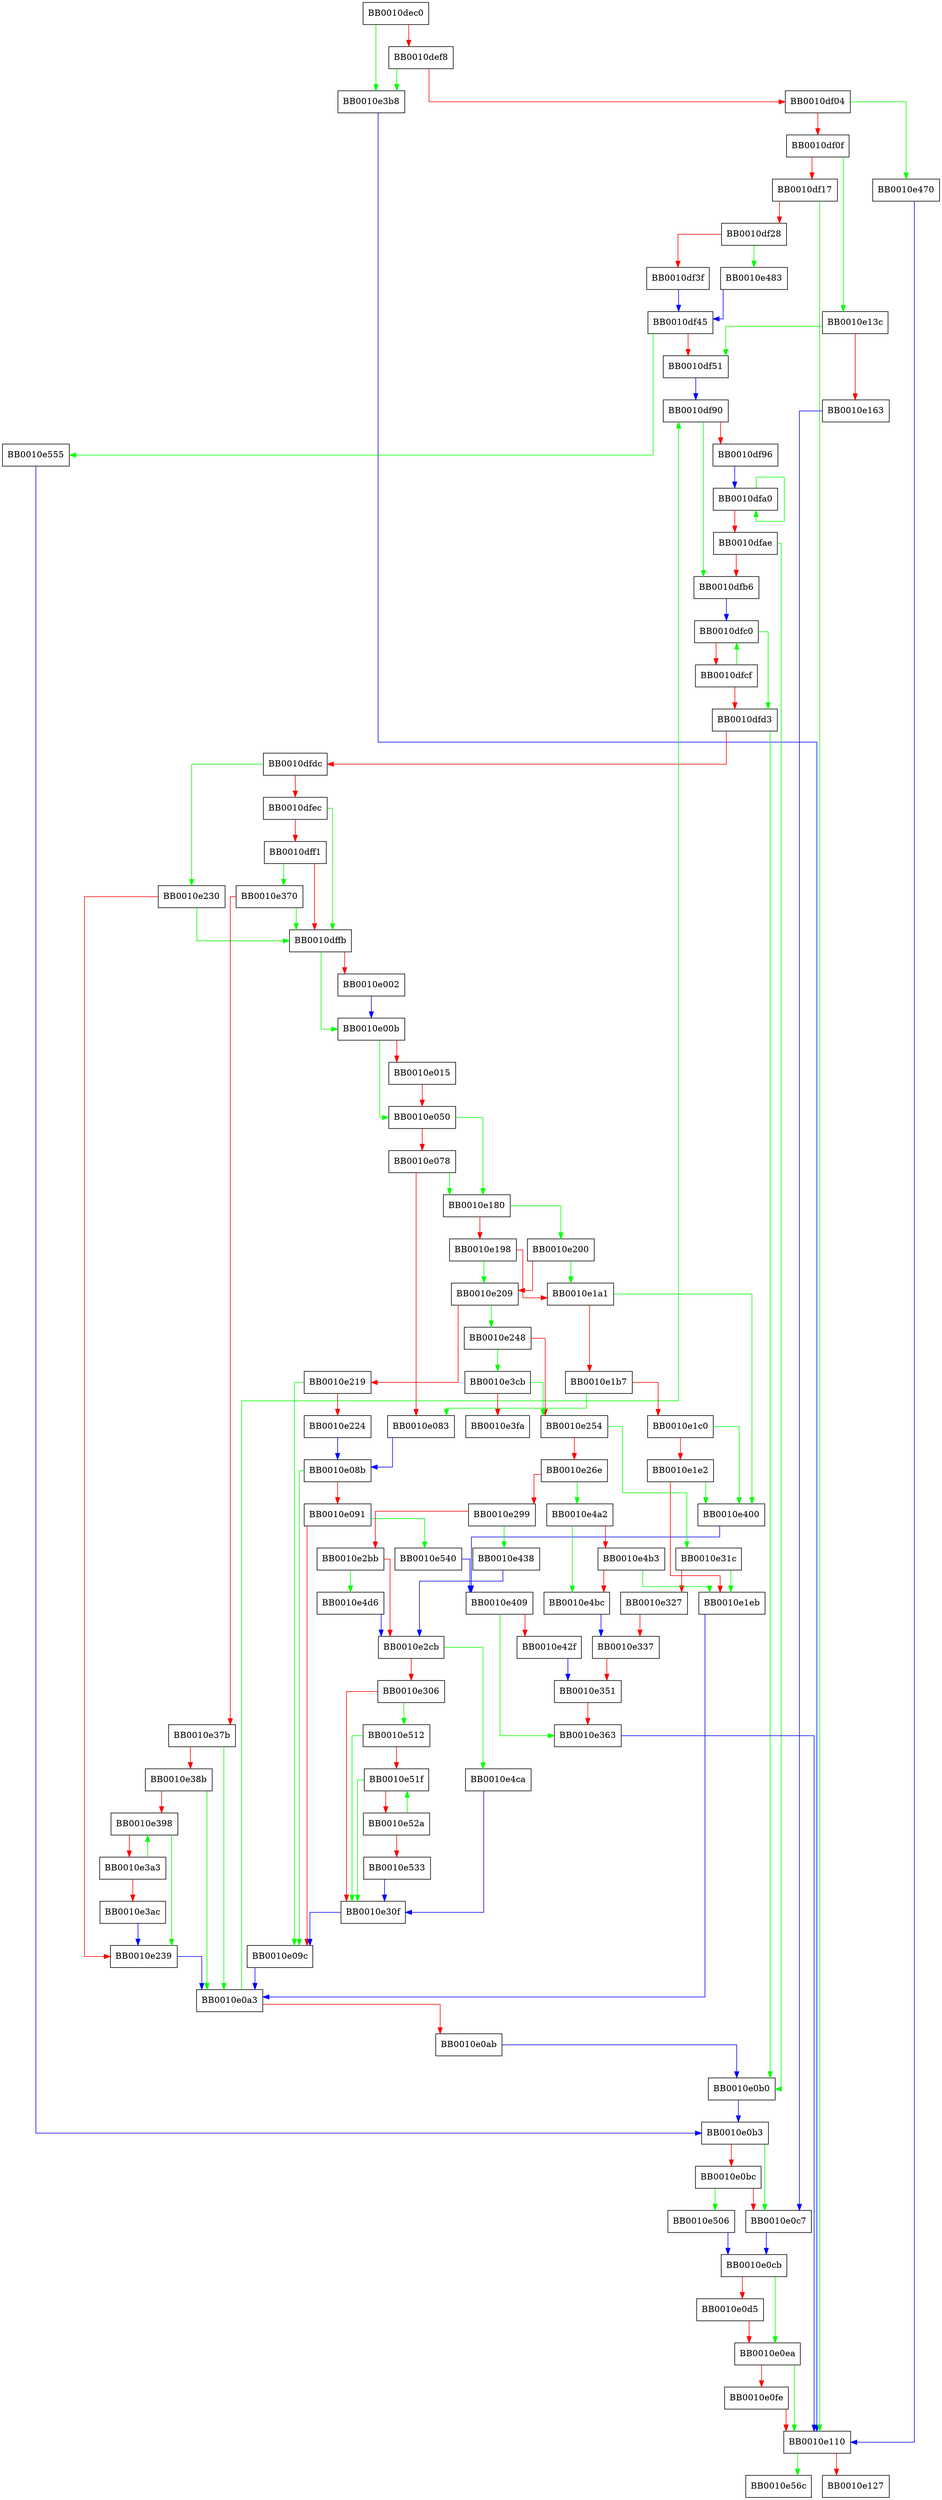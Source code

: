 digraph FUN_0010dec0 {
  node [shape="box"];
  graph [splines=ortho];
  BB0010dec0 -> BB0010e3b8 [color="green"];
  BB0010dec0 -> BB0010def8 [color="red"];
  BB0010def8 -> BB0010e3b8 [color="green"];
  BB0010def8 -> BB0010df04 [color="red"];
  BB0010df04 -> BB0010e470 [color="green"];
  BB0010df04 -> BB0010df0f [color="red"];
  BB0010df0f -> BB0010e13c [color="green"];
  BB0010df0f -> BB0010df17 [color="red"];
  BB0010df17 -> BB0010e110 [color="green"];
  BB0010df17 -> BB0010df28 [color="red"];
  BB0010df28 -> BB0010e483 [color="green"];
  BB0010df28 -> BB0010df3f [color="red"];
  BB0010df3f -> BB0010df45 [color="blue"];
  BB0010df45 -> BB0010e555 [color="green"];
  BB0010df45 -> BB0010df51 [color="red"];
  BB0010df51 -> BB0010df90 [color="blue"];
  BB0010df90 -> BB0010dfb6 [color="green"];
  BB0010df90 -> BB0010df96 [color="red"];
  BB0010df96 -> BB0010dfa0 [color="blue"];
  BB0010dfa0 -> BB0010dfa0 [color="green"];
  BB0010dfa0 -> BB0010dfae [color="red"];
  BB0010dfae -> BB0010e0b0 [color="green"];
  BB0010dfae -> BB0010dfb6 [color="red"];
  BB0010dfb6 -> BB0010dfc0 [color="blue"];
  BB0010dfc0 -> BB0010dfd3 [color="green"];
  BB0010dfc0 -> BB0010dfcf [color="red"];
  BB0010dfcf -> BB0010dfc0 [color="green"];
  BB0010dfcf -> BB0010dfd3 [color="red"];
  BB0010dfd3 -> BB0010e0b0 [color="green"];
  BB0010dfd3 -> BB0010dfdc [color="red"];
  BB0010dfdc -> BB0010e230 [color="green"];
  BB0010dfdc -> BB0010dfec [color="red"];
  BB0010dfec -> BB0010dffb [color="green"];
  BB0010dfec -> BB0010dff1 [color="red"];
  BB0010dff1 -> BB0010e370 [color="green"];
  BB0010dff1 -> BB0010dffb [color="red"];
  BB0010dffb -> BB0010e00b [color="green"];
  BB0010dffb -> BB0010e002 [color="red"];
  BB0010e002 -> BB0010e00b [color="blue"];
  BB0010e00b -> BB0010e050 [color="green"];
  BB0010e00b -> BB0010e015 [color="red"];
  BB0010e015 -> BB0010e050 [color="red"];
  BB0010e050 -> BB0010e180 [color="green"];
  BB0010e050 -> BB0010e078 [color="red"];
  BB0010e078 -> BB0010e180 [color="green"];
  BB0010e078 -> BB0010e083 [color="red"];
  BB0010e083 -> BB0010e08b [color="blue"];
  BB0010e08b -> BB0010e09c [color="green"];
  BB0010e08b -> BB0010e091 [color="red"];
  BB0010e091 -> BB0010e540 [color="green"];
  BB0010e091 -> BB0010e09c [color="red"];
  BB0010e09c -> BB0010e0a3 [color="blue"];
  BB0010e0a3 -> BB0010df90 [color="green"];
  BB0010e0a3 -> BB0010e0ab [color="red"];
  BB0010e0ab -> BB0010e0b0 [color="blue"];
  BB0010e0b0 -> BB0010e0b3 [color="blue"];
  BB0010e0b3 -> BB0010e0c7 [color="green"];
  BB0010e0b3 -> BB0010e0bc [color="red"];
  BB0010e0bc -> BB0010e506 [color="green"];
  BB0010e0bc -> BB0010e0c7 [color="red"];
  BB0010e0c7 -> BB0010e0cb [color="blue"];
  BB0010e0cb -> BB0010e0ea [color="green"];
  BB0010e0cb -> BB0010e0d5 [color="red"];
  BB0010e0d5 -> BB0010e0ea [color="red"];
  BB0010e0ea -> BB0010e110 [color="green"];
  BB0010e0ea -> BB0010e0fe [color="red"];
  BB0010e0fe -> BB0010e110 [color="red"];
  BB0010e110 -> BB0010e56c [color="green"];
  BB0010e110 -> BB0010e127 [color="red"];
  BB0010e13c -> BB0010df51 [color="green"];
  BB0010e13c -> BB0010e163 [color="red"];
  BB0010e163 -> BB0010e0c7 [color="blue"];
  BB0010e180 -> BB0010e200 [color="green"];
  BB0010e180 -> BB0010e198 [color="red"];
  BB0010e198 -> BB0010e209 [color="green"];
  BB0010e198 -> BB0010e1a1 [color="red"];
  BB0010e1a1 -> BB0010e400 [color="green"];
  BB0010e1a1 -> BB0010e1b7 [color="red"];
  BB0010e1b7 -> BB0010e083 [color="green"];
  BB0010e1b7 -> BB0010e1c0 [color="red"];
  BB0010e1c0 -> BB0010e400 [color="green"];
  BB0010e1c0 -> BB0010e1e2 [color="red"];
  BB0010e1e2 -> BB0010e400 [color="green"];
  BB0010e1e2 -> BB0010e1eb [color="red"];
  BB0010e1eb -> BB0010e0a3 [color="blue"];
  BB0010e200 -> BB0010e1a1 [color="green"];
  BB0010e200 -> BB0010e209 [color="red"];
  BB0010e209 -> BB0010e248 [color="green"];
  BB0010e209 -> BB0010e219 [color="red"];
  BB0010e219 -> BB0010e09c [color="green"];
  BB0010e219 -> BB0010e224 [color="red"];
  BB0010e224 -> BB0010e08b [color="blue"];
  BB0010e230 -> BB0010dffb [color="green"];
  BB0010e230 -> BB0010e239 [color="red"];
  BB0010e239 -> BB0010e0a3 [color="blue"];
  BB0010e248 -> BB0010e3cb [color="green"];
  BB0010e248 -> BB0010e254 [color="red"];
  BB0010e254 -> BB0010e31c [color="green"];
  BB0010e254 -> BB0010e26e [color="red"];
  BB0010e26e -> BB0010e4a2 [color="green"];
  BB0010e26e -> BB0010e299 [color="red"];
  BB0010e299 -> BB0010e438 [color="green"];
  BB0010e299 -> BB0010e2bb [color="red"];
  BB0010e2bb -> BB0010e4d6 [color="green"];
  BB0010e2bb -> BB0010e2cb [color="red"];
  BB0010e2cb -> BB0010e4ca [color="green"];
  BB0010e2cb -> BB0010e306 [color="red"];
  BB0010e306 -> BB0010e512 [color="green"];
  BB0010e306 -> BB0010e30f [color="red"];
  BB0010e30f -> BB0010e09c [color="blue"];
  BB0010e31c -> BB0010e1eb [color="green"];
  BB0010e31c -> BB0010e327 [color="red"];
  BB0010e327 -> BB0010e337 [color="red"];
  BB0010e337 -> BB0010e351 [color="red"];
  BB0010e351 -> BB0010e363 [color="red"];
  BB0010e363 -> BB0010e110 [color="blue"];
  BB0010e370 -> BB0010dffb [color="green"];
  BB0010e370 -> BB0010e37b [color="red"];
  BB0010e37b -> BB0010e0a3 [color="green"];
  BB0010e37b -> BB0010e38b [color="red"];
  BB0010e38b -> BB0010e0a3 [color="green"];
  BB0010e38b -> BB0010e398 [color="red"];
  BB0010e398 -> BB0010e239 [color="green"];
  BB0010e398 -> BB0010e3a3 [color="red"];
  BB0010e3a3 -> BB0010e398 [color="green"];
  BB0010e3a3 -> BB0010e3ac [color="red"];
  BB0010e3ac -> BB0010e239 [color="blue"];
  BB0010e3b8 -> BB0010e110 [color="blue"];
  BB0010e3cb -> BB0010e254 [color="green"];
  BB0010e3cb -> BB0010e3fa [color="red"];
  BB0010e400 -> BB0010e409 [color="blue"];
  BB0010e409 -> BB0010e363 [color="green"];
  BB0010e409 -> BB0010e42f [color="red"];
  BB0010e42f -> BB0010e351 [color="blue"];
  BB0010e438 -> BB0010e2cb [color="blue"];
  BB0010e470 -> BB0010e110 [color="blue"];
  BB0010e483 -> BB0010df45 [color="blue"];
  BB0010e4a2 -> BB0010e4bc [color="green"];
  BB0010e4a2 -> BB0010e4b3 [color="red"];
  BB0010e4b3 -> BB0010e1eb [color="green"];
  BB0010e4b3 -> BB0010e4bc [color="red"];
  BB0010e4bc -> BB0010e337 [color="blue"];
  BB0010e4ca -> BB0010e30f [color="blue"];
  BB0010e4d6 -> BB0010e2cb [color="blue"];
  BB0010e506 -> BB0010e0cb [color="blue"];
  BB0010e512 -> BB0010e30f [color="green"];
  BB0010e512 -> BB0010e51f [color="red"];
  BB0010e51f -> BB0010e30f [color="green"];
  BB0010e51f -> BB0010e52a [color="red"];
  BB0010e52a -> BB0010e51f [color="green"];
  BB0010e52a -> BB0010e533 [color="red"];
  BB0010e533 -> BB0010e30f [color="blue"];
  BB0010e540 -> BB0010e409 [color="blue"];
  BB0010e555 -> BB0010e0b3 [color="blue"];
}